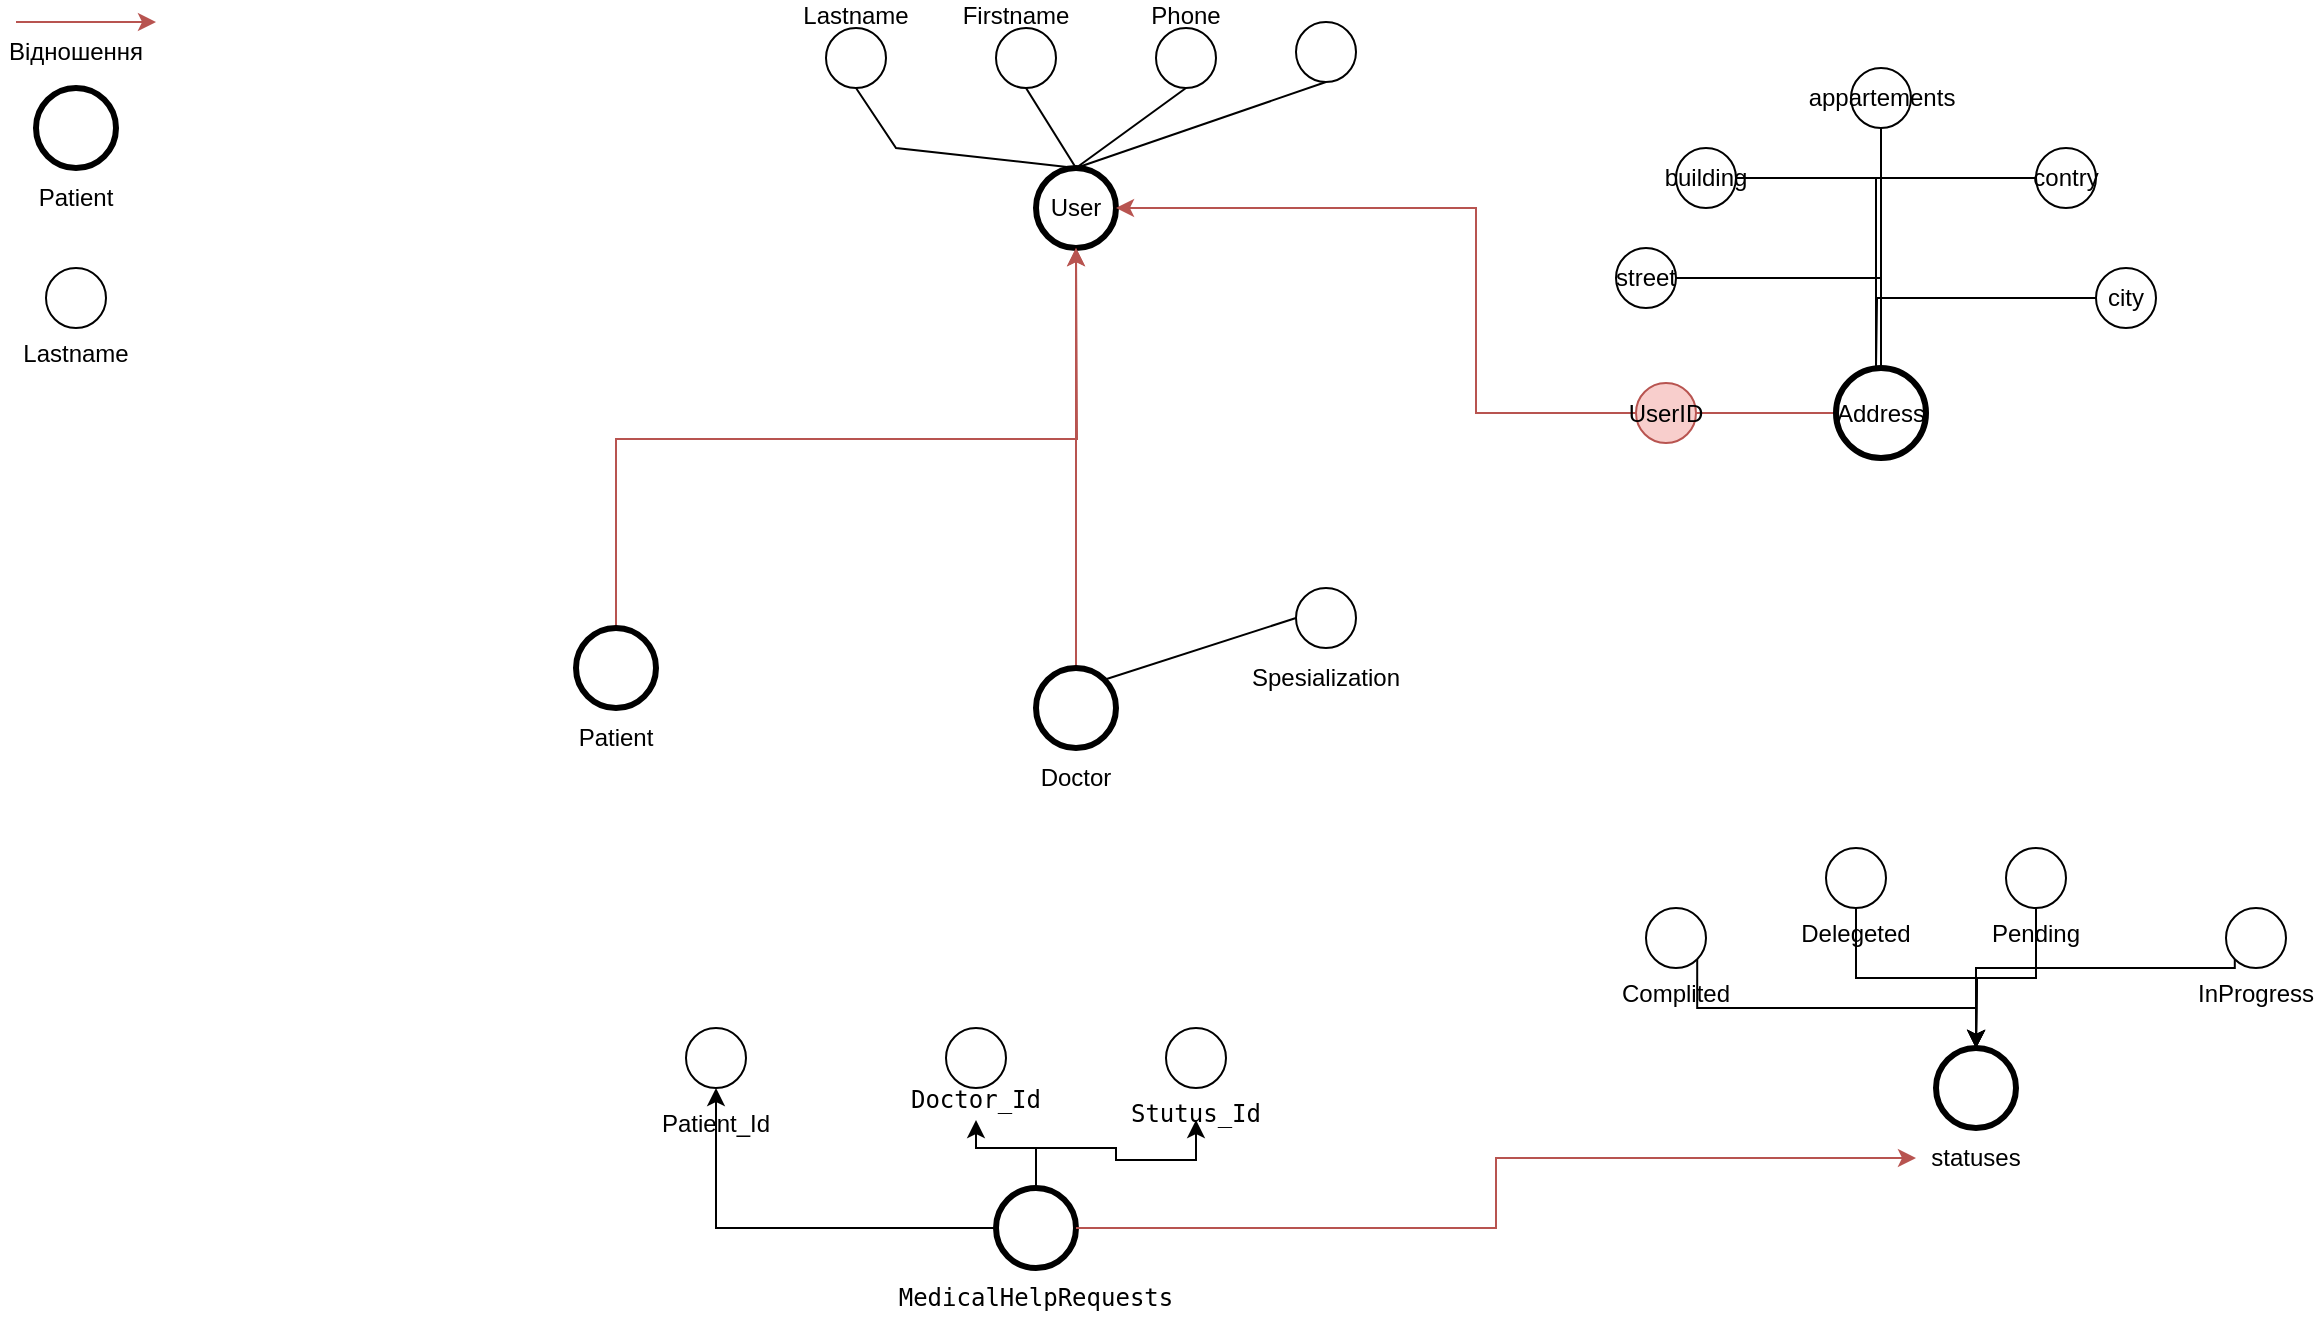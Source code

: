 <mxfile version="26.2.4">
  <diagram name="Page-1" id="HZVLxBxoAdX3d_R-Tj7m">
    <mxGraphModel dx="1685" dy="486" grid="1" gridSize="10" guides="1" tooltips="1" connect="1" arrows="1" fold="1" page="1" pageScale="1" pageWidth="850" pageHeight="1100" math="0" shadow="0">
      <root>
        <mxCell id="0" />
        <mxCell id="1" parent="0" />
        <mxCell id="6BShPlHI175B7QSoKlye-1" value="User" style="ellipse;whiteSpace=wrap;html=1;aspect=fixed;strokeWidth=3;" vertex="1" parent="1">
          <mxGeometry x="290" y="120" width="40" height="40" as="geometry" />
        </mxCell>
        <mxCell id="6BShPlHI175B7QSoKlye-2" value="" style="ellipse;whiteSpace=wrap;html=1;aspect=fixed;" vertex="1" parent="1">
          <mxGeometry x="185" y="50" width="30" height="30" as="geometry" />
        </mxCell>
        <mxCell id="6BShPlHI175B7QSoKlye-22" style="rounded=0;orthogonalLoop=1;jettySize=auto;html=1;exitX=0.5;exitY=1;exitDx=0;exitDy=0;endArrow=none;startFill=0;" edge="1" parent="1" source="6BShPlHI175B7QSoKlye-3">
          <mxGeometry relative="1" as="geometry">
            <mxPoint x="310" y="120" as="targetPoint" />
          </mxGeometry>
        </mxCell>
        <mxCell id="6BShPlHI175B7QSoKlye-3" value="" style="ellipse;whiteSpace=wrap;html=1;aspect=fixed;" vertex="1" parent="1">
          <mxGeometry x="270" y="50" width="30" height="30" as="geometry" />
        </mxCell>
        <mxCell id="6BShPlHI175B7QSoKlye-20" style="rounded=0;orthogonalLoop=1;jettySize=auto;html=1;exitX=0.5;exitY=1;exitDx=0;exitDy=0;entryX=0.5;entryY=0;entryDx=0;entryDy=0;endArrow=none;startFill=0;" edge="1" parent="1" source="6BShPlHI175B7QSoKlye-4" target="6BShPlHI175B7QSoKlye-1">
          <mxGeometry relative="1" as="geometry" />
        </mxCell>
        <mxCell id="6BShPlHI175B7QSoKlye-4" value="" style="ellipse;whiteSpace=wrap;html=1;aspect=fixed;" vertex="1" parent="1">
          <mxGeometry x="350" y="50" width="30" height="30" as="geometry" />
        </mxCell>
        <mxCell id="6BShPlHI175B7QSoKlye-21" style="rounded=0;orthogonalLoop=1;jettySize=auto;html=1;exitX=0.5;exitY=1;exitDx=0;exitDy=0;endArrow=none;endFill=1;startFill=0;" edge="1" parent="1" source="6BShPlHI175B7QSoKlye-5">
          <mxGeometry relative="1" as="geometry">
            <mxPoint x="310" y="120" as="targetPoint" />
          </mxGeometry>
        </mxCell>
        <mxCell id="6BShPlHI175B7QSoKlye-5" value="" style="ellipse;whiteSpace=wrap;html=1;aspect=fixed;" vertex="1" parent="1">
          <mxGeometry x="420" y="47" width="30" height="30" as="geometry" />
        </mxCell>
        <mxCell id="6BShPlHI175B7QSoKlye-10" value="Lastname" style="text;html=1;align=center;verticalAlign=middle;whiteSpace=wrap;rounded=0;" vertex="1" parent="1">
          <mxGeometry x="180" y="40" width="40" height="7" as="geometry" />
        </mxCell>
        <mxCell id="6BShPlHI175B7QSoKlye-12" value="Firstname" style="text;html=1;align=center;verticalAlign=middle;whiteSpace=wrap;rounded=0;" vertex="1" parent="1">
          <mxGeometry x="260" y="40" width="40" height="7" as="geometry" />
        </mxCell>
        <mxCell id="6BShPlHI175B7QSoKlye-13" value="Phone" style="text;html=1;align=center;verticalAlign=middle;whiteSpace=wrap;rounded=0;" vertex="1" parent="1">
          <mxGeometry x="345" y="40" width="40" height="7" as="geometry" />
        </mxCell>
        <mxCell id="6BShPlHI175B7QSoKlye-17" value="" style="endArrow=none;html=1;rounded=0;exitX=0.5;exitY=1;exitDx=0;exitDy=0;" edge="1" parent="1" source="6BShPlHI175B7QSoKlye-2">
          <mxGeometry width="50" height="50" relative="1" as="geometry">
            <mxPoint x="340" y="110" as="sourcePoint" />
            <mxPoint x="310" y="120" as="targetPoint" />
            <Array as="points">
              <mxPoint x="220" y="110" />
            </Array>
          </mxGeometry>
        </mxCell>
        <mxCell id="6BShPlHI175B7QSoKlye-65" style="edgeStyle=orthogonalEdgeStyle;rounded=0;orthogonalLoop=1;jettySize=auto;html=1;exitX=0.5;exitY=0;exitDx=0;exitDy=0;entryX=0.5;entryY=1;entryDx=0;entryDy=0;fillColor=#f8cecc;strokeColor=#b85450;" edge="1" parent="1" source="6BShPlHI175B7QSoKlye-23" target="6BShPlHI175B7QSoKlye-1">
          <mxGeometry relative="1" as="geometry" />
        </mxCell>
        <mxCell id="6BShPlHI175B7QSoKlye-23" value="" style="ellipse;whiteSpace=wrap;html=1;aspect=fixed;strokeWidth=3;" vertex="1" parent="1">
          <mxGeometry x="290" y="370" width="40" height="40" as="geometry" />
        </mxCell>
        <mxCell id="6BShPlHI175B7QSoKlye-24" value="Doctor" style="text;html=1;align=center;verticalAlign=middle;whiteSpace=wrap;rounded=0;" vertex="1" parent="1">
          <mxGeometry x="280" y="410" width="60" height="30" as="geometry" />
        </mxCell>
        <mxCell id="6BShPlHI175B7QSoKlye-48" style="edgeStyle=orthogonalEdgeStyle;rounded=0;orthogonalLoop=1;jettySize=auto;html=1;exitX=0;exitY=0.5;exitDx=0;exitDy=0;entryX=1;entryY=0.5;entryDx=0;entryDy=0;fillColor=#f8cecc;strokeColor=#b85450;" edge="1" parent="1" source="6BShPlHI175B7QSoKlye-27" target="6BShPlHI175B7QSoKlye-1">
          <mxGeometry relative="1" as="geometry">
            <Array as="points">
              <mxPoint x="510" y="242" />
              <mxPoint x="510" y="140" />
            </Array>
          </mxGeometry>
        </mxCell>
        <mxCell id="6BShPlHI175B7QSoKlye-27" value="Address" style="ellipse;whiteSpace=wrap;html=1;aspect=fixed;strokeWidth=3;" vertex="1" parent="1">
          <mxGeometry x="690" y="220" width="45" height="45" as="geometry" />
        </mxCell>
        <mxCell id="6BShPlHI175B7QSoKlye-39" style="edgeStyle=orthogonalEdgeStyle;rounded=0;orthogonalLoop=1;jettySize=auto;html=1;exitX=1;exitY=0.5;exitDx=0;exitDy=0;entryX=0.5;entryY=0;entryDx=0;entryDy=0;strokeColor=none;endArrow=none;startFill=0;" edge="1" parent="1" source="6BShPlHI175B7QSoKlye-28" target="6BShPlHI175B7QSoKlye-27">
          <mxGeometry relative="1" as="geometry" />
        </mxCell>
        <mxCell id="6BShPlHI175B7QSoKlye-40" style="edgeStyle=orthogonalEdgeStyle;rounded=0;orthogonalLoop=1;jettySize=auto;html=1;exitX=1;exitY=0.5;exitDx=0;exitDy=0;entryX=0.5;entryY=0;entryDx=0;entryDy=0;endArrow=none;startFill=0;" edge="1" parent="1" source="6BShPlHI175B7QSoKlye-28" target="6BShPlHI175B7QSoKlye-27">
          <mxGeometry relative="1" as="geometry" />
        </mxCell>
        <mxCell id="6BShPlHI175B7QSoKlye-28" value="street" style="ellipse;whiteSpace=wrap;html=1;aspect=fixed;shadow=0;" vertex="1" parent="1">
          <mxGeometry x="580" y="160" width="30" height="30" as="geometry" />
        </mxCell>
        <mxCell id="6BShPlHI175B7QSoKlye-41" style="edgeStyle=orthogonalEdgeStyle;rounded=0;orthogonalLoop=1;jettySize=auto;html=1;exitX=1;exitY=0.5;exitDx=0;exitDy=0;entryX=0.5;entryY=0;entryDx=0;entryDy=0;endArrow=none;startFill=0;" edge="1" parent="1" source="6BShPlHI175B7QSoKlye-29" target="6BShPlHI175B7QSoKlye-27">
          <mxGeometry relative="1" as="geometry" />
        </mxCell>
        <mxCell id="6BShPlHI175B7QSoKlye-29" value="building" style="ellipse;whiteSpace=wrap;html=1;aspect=fixed;shadow=0;" vertex="1" parent="1">
          <mxGeometry x="610" y="110" width="30" height="30" as="geometry" />
        </mxCell>
        <mxCell id="6BShPlHI175B7QSoKlye-44" style="edgeStyle=orthogonalEdgeStyle;rounded=0;orthogonalLoop=1;jettySize=auto;html=1;entryX=0.5;entryY=0;entryDx=0;entryDy=0;endArrow=none;startFill=0;" edge="1" parent="1" source="6BShPlHI175B7QSoKlye-30" target="6BShPlHI175B7QSoKlye-27">
          <mxGeometry relative="1" as="geometry" />
        </mxCell>
        <mxCell id="6BShPlHI175B7QSoKlye-30" value="appartements" style="ellipse;whiteSpace=wrap;html=1;aspect=fixed;shadow=0;" vertex="1" parent="1">
          <mxGeometry x="697.5" y="70" width="30" height="30" as="geometry" />
        </mxCell>
        <mxCell id="6BShPlHI175B7QSoKlye-43" style="edgeStyle=orthogonalEdgeStyle;rounded=0;orthogonalLoop=1;jettySize=auto;html=1;exitX=0;exitY=0.5;exitDx=0;exitDy=0;endArrow=none;startFill=0;" edge="1" parent="1" source="6BShPlHI175B7QSoKlye-31">
          <mxGeometry relative="1" as="geometry">
            <mxPoint x="710" y="220" as="targetPoint" />
            <Array as="points">
              <mxPoint x="710" y="125" />
            </Array>
          </mxGeometry>
        </mxCell>
        <mxCell id="6BShPlHI175B7QSoKlye-31" value="contry" style="ellipse;whiteSpace=wrap;html=1;aspect=fixed;shadow=0;" vertex="1" parent="1">
          <mxGeometry x="790" y="110" width="30" height="30" as="geometry" />
        </mxCell>
        <mxCell id="6BShPlHI175B7QSoKlye-42" style="edgeStyle=orthogonalEdgeStyle;rounded=0;orthogonalLoop=1;jettySize=auto;html=1;exitX=0;exitY=0.5;exitDx=0;exitDy=0;endArrow=none;startFill=0;" edge="1" parent="1" source="6BShPlHI175B7QSoKlye-33">
          <mxGeometry relative="1" as="geometry">
            <mxPoint x="710" y="220" as="targetPoint" />
          </mxGeometry>
        </mxCell>
        <mxCell id="6BShPlHI175B7QSoKlye-33" value="city" style="ellipse;whiteSpace=wrap;html=1;aspect=fixed;shadow=0;" vertex="1" parent="1">
          <mxGeometry x="820" y="170" width="30" height="30" as="geometry" />
        </mxCell>
        <mxCell id="6BShPlHI175B7QSoKlye-46" value="UserID" style="ellipse;whiteSpace=wrap;html=1;aspect=fixed;shadow=0;fillColor=#f8cecc;strokeColor=#b85450;" vertex="1" parent="1">
          <mxGeometry x="590" y="227.5" width="30" height="30" as="geometry" />
        </mxCell>
        <mxCell id="6BShPlHI175B7QSoKlye-49" style="edgeStyle=orthogonalEdgeStyle;rounded=0;orthogonalLoop=1;jettySize=auto;html=1;fillColor=#f8cecc;strokeColor=#b85450;" edge="1" parent="1">
          <mxGeometry relative="1" as="geometry">
            <mxPoint x="-220" y="47" as="sourcePoint" />
            <mxPoint x="-150" y="47" as="targetPoint" />
            <Array as="points">
              <mxPoint x="-150" y="47" />
            </Array>
          </mxGeometry>
        </mxCell>
        <mxCell id="6BShPlHI175B7QSoKlye-50" value="Відношення" style="text;html=1;align=center;verticalAlign=middle;whiteSpace=wrap;rounded=0;" vertex="1" parent="1">
          <mxGeometry x="-220" y="47" width="60" height="30" as="geometry" />
        </mxCell>
        <mxCell id="6BShPlHI175B7QSoKlye-51" value="" style="endArrow=none;html=1;rounded=0;exitX=1;exitY=0;exitDx=0;exitDy=0;entryX=0;entryY=0.5;entryDx=0;entryDy=0;" edge="1" parent="1" source="6BShPlHI175B7QSoKlye-23" target="6BShPlHI175B7QSoKlye-25">
          <mxGeometry width="50" height="50" relative="1" as="geometry">
            <mxPoint x="350" y="270" as="sourcePoint" />
            <mxPoint x="400" y="220" as="targetPoint" />
          </mxGeometry>
        </mxCell>
        <mxCell id="6BShPlHI175B7QSoKlye-55" value="" style="group" vertex="1" connectable="0" parent="1">
          <mxGeometry x="50" y="350" width="60" height="70" as="geometry" />
        </mxCell>
        <mxCell id="6BShPlHI175B7QSoKlye-66" style="edgeStyle=orthogonalEdgeStyle;rounded=0;orthogonalLoop=1;jettySize=auto;html=1;exitX=0.5;exitY=0;exitDx=0;exitDy=0;fillColor=#f8cecc;strokeColor=#b85450;" edge="1" parent="6BShPlHI175B7QSoKlye-55" source="6BShPlHI175B7QSoKlye-53">
          <mxGeometry relative="1" as="geometry">
            <mxPoint x="260" y="-190" as="targetPoint" />
          </mxGeometry>
        </mxCell>
        <mxCell id="6BShPlHI175B7QSoKlye-53" value="" style="ellipse;whiteSpace=wrap;html=1;aspect=fixed;strokeWidth=3;" vertex="1" parent="6BShPlHI175B7QSoKlye-55">
          <mxGeometry x="10" width="40" height="40" as="geometry" />
        </mxCell>
        <mxCell id="6BShPlHI175B7QSoKlye-54" value="Patient" style="text;html=1;align=center;verticalAlign=middle;whiteSpace=wrap;rounded=0;" vertex="1" parent="6BShPlHI175B7QSoKlye-55">
          <mxGeometry y="40" width="60" height="30" as="geometry" />
        </mxCell>
        <mxCell id="6BShPlHI175B7QSoKlye-56" value="" style="group" vertex="1" connectable="0" parent="1">
          <mxGeometry x="-220" y="80" width="60" height="70" as="geometry" />
        </mxCell>
        <mxCell id="6BShPlHI175B7QSoKlye-57" value="" style="ellipse;whiteSpace=wrap;html=1;aspect=fixed;strokeWidth=3;" vertex="1" parent="6BShPlHI175B7QSoKlye-56">
          <mxGeometry x="10" width="40" height="40" as="geometry" />
        </mxCell>
        <mxCell id="6BShPlHI175B7QSoKlye-58" value="Patient" style="text;html=1;align=center;verticalAlign=middle;whiteSpace=wrap;rounded=0;" vertex="1" parent="6BShPlHI175B7QSoKlye-56">
          <mxGeometry y="40" width="60" height="30" as="geometry" />
        </mxCell>
        <mxCell id="6BShPlHI175B7QSoKlye-59" value="" style="group" vertex="1" connectable="0" parent="1">
          <mxGeometry x="405" y="330" width="60" height="60" as="geometry" />
        </mxCell>
        <mxCell id="6BShPlHI175B7QSoKlye-25" value="" style="ellipse;whiteSpace=wrap;html=1;aspect=fixed;" vertex="1" parent="6BShPlHI175B7QSoKlye-59">
          <mxGeometry x="15" width="30" height="30" as="geometry" />
        </mxCell>
        <mxCell id="6BShPlHI175B7QSoKlye-26" value="Spesialization" style="text;html=1;align=center;verticalAlign=middle;whiteSpace=wrap;rounded=0;" vertex="1" parent="6BShPlHI175B7QSoKlye-59">
          <mxGeometry y="30" width="60" height="30" as="geometry" />
        </mxCell>
        <mxCell id="6BShPlHI175B7QSoKlye-73" value="" style="group" vertex="1" connectable="0" parent="1">
          <mxGeometry x="260" y="630" width="60" height="70" as="geometry" />
        </mxCell>
        <mxCell id="6BShPlHI175B7QSoKlye-74" value="" style="ellipse;whiteSpace=wrap;html=1;aspect=fixed;strokeWidth=3;" vertex="1" parent="6BShPlHI175B7QSoKlye-73">
          <mxGeometry x="10" width="40" height="40" as="geometry" />
        </mxCell>
        <mxCell id="6BShPlHI175B7QSoKlye-75" value="&lt;code data-end=&quot;478&quot; data-start=&quot;457&quot;&gt;MedicalHelpRequests&lt;/code&gt;" style="text;html=1;align=center;verticalAlign=middle;whiteSpace=wrap;rounded=0;" vertex="1" parent="6BShPlHI175B7QSoKlye-73">
          <mxGeometry y="40" width="60" height="30" as="geometry" />
        </mxCell>
        <mxCell id="6BShPlHI175B7QSoKlye-79" value="" style="group" vertex="1" connectable="0" parent="1">
          <mxGeometry x="-210" y="170" width="40" height="46" as="geometry" />
        </mxCell>
        <mxCell id="6BShPlHI175B7QSoKlye-77" value="" style="ellipse;whiteSpace=wrap;html=1;aspect=fixed;" vertex="1" parent="6BShPlHI175B7QSoKlye-79">
          <mxGeometry x="5" width="30" height="30" as="geometry" />
        </mxCell>
        <mxCell id="6BShPlHI175B7QSoKlye-78" value="Lastname" style="text;html=1;align=center;verticalAlign=middle;whiteSpace=wrap;rounded=0;" vertex="1" parent="6BShPlHI175B7QSoKlye-79">
          <mxGeometry y="39" width="40" height="7" as="geometry" />
        </mxCell>
        <mxCell id="6BShPlHI175B7QSoKlye-85" value="" style="group" vertex="1" connectable="0" parent="1">
          <mxGeometry x="110" y="550" width="40" height="50" as="geometry" />
        </mxCell>
        <mxCell id="6BShPlHI175B7QSoKlye-86" value="" style="ellipse;whiteSpace=wrap;html=1;aspect=fixed;" vertex="1" parent="6BShPlHI175B7QSoKlye-85">
          <mxGeometry x="5" width="30" height="30" as="geometry" />
        </mxCell>
        <mxCell id="6BShPlHI175B7QSoKlye-87" value="Patient_Id" style="text;html=1;align=center;verticalAlign=middle;whiteSpace=wrap;rounded=0;" vertex="1" parent="6BShPlHI175B7QSoKlye-85">
          <mxGeometry y="46" width="40" height="4" as="geometry" />
        </mxCell>
        <mxCell id="6BShPlHI175B7QSoKlye-90" value="" style="group" vertex="1" connectable="0" parent="1">
          <mxGeometry x="240" y="550" width="40" height="46" as="geometry" />
        </mxCell>
        <mxCell id="6BShPlHI175B7QSoKlye-91" value="" style="ellipse;whiteSpace=wrap;html=1;aspect=fixed;" vertex="1" parent="6BShPlHI175B7QSoKlye-90">
          <mxGeometry x="5" width="30" height="30" as="geometry" />
        </mxCell>
        <mxCell id="6BShPlHI175B7QSoKlye-92" value="&lt;font face=&quot;monospace&quot;&gt;Doctor_Id&lt;/font&gt;&lt;div&gt;&lt;font face=&quot;monospace&quot;&gt;&lt;br&gt;&lt;/font&gt;&lt;/div&gt;" style="text;html=1;align=center;verticalAlign=middle;whiteSpace=wrap;rounded=0;" vertex="1" parent="6BShPlHI175B7QSoKlye-90">
          <mxGeometry y="39" width="40" height="7" as="geometry" />
        </mxCell>
        <mxCell id="6BShPlHI175B7QSoKlye-95" value="" style="group" vertex="1" connectable="0" parent="1">
          <mxGeometry x="730" y="560" width="60" height="70" as="geometry" />
        </mxCell>
        <mxCell id="6BShPlHI175B7QSoKlye-96" value="" style="ellipse;whiteSpace=wrap;html=1;aspect=fixed;strokeWidth=3;" vertex="1" parent="6BShPlHI175B7QSoKlye-95">
          <mxGeometry x="10" width="40" height="40" as="geometry" />
        </mxCell>
        <mxCell id="6BShPlHI175B7QSoKlye-97" value="statuses" style="text;html=1;align=center;verticalAlign=middle;whiteSpace=wrap;rounded=0;" vertex="1" parent="6BShPlHI175B7QSoKlye-95">
          <mxGeometry y="40" width="60" height="30" as="geometry" />
        </mxCell>
        <mxCell id="6BShPlHI175B7QSoKlye-106" value="" style="group" vertex="1" connectable="0" parent="1">
          <mxGeometry x="590" y="490" width="40" height="46" as="geometry" />
        </mxCell>
        <mxCell id="6BShPlHI175B7QSoKlye-107" value="" style="ellipse;whiteSpace=wrap;html=1;aspect=fixed;" vertex="1" parent="6BShPlHI175B7QSoKlye-106">
          <mxGeometry x="5" width="30" height="30" as="geometry" />
        </mxCell>
        <mxCell id="6BShPlHI175B7QSoKlye-108" value="Complited" style="text;html=1;align=center;verticalAlign=middle;whiteSpace=wrap;rounded=0;" vertex="1" parent="6BShPlHI175B7QSoKlye-106">
          <mxGeometry y="39" width="40" height="7" as="geometry" />
        </mxCell>
        <mxCell id="6BShPlHI175B7QSoKlye-109" value="" style="group" vertex="1" connectable="0" parent="1">
          <mxGeometry x="680" y="460" width="40" height="46" as="geometry" />
        </mxCell>
        <mxCell id="6BShPlHI175B7QSoKlye-119" style="edgeStyle=orthogonalEdgeStyle;rounded=0;orthogonalLoop=1;jettySize=auto;html=1;exitX=0.5;exitY=1;exitDx=0;exitDy=0;" edge="1" parent="6BShPlHI175B7QSoKlye-109" source="6BShPlHI175B7QSoKlye-110">
          <mxGeometry relative="1" as="geometry">
            <mxPoint x="80" y="100.0" as="targetPoint" />
          </mxGeometry>
        </mxCell>
        <mxCell id="6BShPlHI175B7QSoKlye-110" value="" style="ellipse;whiteSpace=wrap;html=1;aspect=fixed;" vertex="1" parent="6BShPlHI175B7QSoKlye-109">
          <mxGeometry x="5" width="30" height="30" as="geometry" />
        </mxCell>
        <mxCell id="6BShPlHI175B7QSoKlye-111" value="Delegeted" style="text;html=1;align=center;verticalAlign=middle;whiteSpace=wrap;rounded=0;" vertex="1" parent="6BShPlHI175B7QSoKlye-109">
          <mxGeometry y="39" width="40" height="7" as="geometry" />
        </mxCell>
        <mxCell id="6BShPlHI175B7QSoKlye-112" value="" style="group" vertex="1" connectable="0" parent="1">
          <mxGeometry x="770" y="460" width="40" height="46" as="geometry" />
        </mxCell>
        <mxCell id="6BShPlHI175B7QSoKlye-120" style="edgeStyle=orthogonalEdgeStyle;rounded=0;orthogonalLoop=1;jettySize=auto;html=1;exitX=0.5;exitY=1;exitDx=0;exitDy=0;" edge="1" parent="6BShPlHI175B7QSoKlye-112" source="6BShPlHI175B7QSoKlye-113">
          <mxGeometry relative="1" as="geometry">
            <mxPoint x="-10" y="100.0" as="targetPoint" />
          </mxGeometry>
        </mxCell>
        <mxCell id="6BShPlHI175B7QSoKlye-113" value="" style="ellipse;whiteSpace=wrap;html=1;aspect=fixed;" vertex="1" parent="6BShPlHI175B7QSoKlye-112">
          <mxGeometry x="5" width="30" height="30" as="geometry" />
        </mxCell>
        <mxCell id="6BShPlHI175B7QSoKlye-114" value="Pending" style="text;html=1;align=center;verticalAlign=middle;whiteSpace=wrap;rounded=0;" vertex="1" parent="6BShPlHI175B7QSoKlye-112">
          <mxGeometry y="39" width="40" height="7" as="geometry" />
        </mxCell>
        <mxCell id="6BShPlHI175B7QSoKlye-115" value="" style="group" vertex="1" connectable="0" parent="1">
          <mxGeometry x="880" y="490" width="40" height="46" as="geometry" />
        </mxCell>
        <mxCell id="6BShPlHI175B7QSoKlye-116" value="" style="ellipse;whiteSpace=wrap;html=1;aspect=fixed;" vertex="1" parent="6BShPlHI175B7QSoKlye-115">
          <mxGeometry x="5" width="30" height="30" as="geometry" />
        </mxCell>
        <mxCell id="6BShPlHI175B7QSoKlye-117" value="InProgress" style="text;html=1;align=center;verticalAlign=middle;whiteSpace=wrap;rounded=0;" vertex="1" parent="6BShPlHI175B7QSoKlye-115">
          <mxGeometry y="39" width="40" height="7" as="geometry" />
        </mxCell>
        <mxCell id="6BShPlHI175B7QSoKlye-118" style="edgeStyle=orthogonalEdgeStyle;rounded=0;orthogonalLoop=1;jettySize=auto;html=1;exitX=1;exitY=1;exitDx=0;exitDy=0;" edge="1" parent="1" source="6BShPlHI175B7QSoKlye-107" target="6BShPlHI175B7QSoKlye-96">
          <mxGeometry relative="1" as="geometry">
            <Array as="points">
              <mxPoint x="621" y="540" />
              <mxPoint x="760" y="540" />
            </Array>
          </mxGeometry>
        </mxCell>
        <mxCell id="6BShPlHI175B7QSoKlye-121" style="edgeStyle=orthogonalEdgeStyle;rounded=0;orthogonalLoop=1;jettySize=auto;html=1;exitX=0;exitY=1;exitDx=0;exitDy=0;entryX=0.5;entryY=0;entryDx=0;entryDy=0;" edge="1" parent="1" source="6BShPlHI175B7QSoKlye-116" target="6BShPlHI175B7QSoKlye-96">
          <mxGeometry relative="1" as="geometry">
            <Array as="points">
              <mxPoint x="889" y="520" />
              <mxPoint x="760" y="520" />
            </Array>
          </mxGeometry>
        </mxCell>
        <mxCell id="6BShPlHI175B7QSoKlye-122" value="" style="group" vertex="1" connectable="0" parent="1">
          <mxGeometry x="350" y="550" width="40" height="46" as="geometry" />
        </mxCell>
        <mxCell id="6BShPlHI175B7QSoKlye-123" value="" style="ellipse;whiteSpace=wrap;html=1;aspect=fixed;" vertex="1" parent="6BShPlHI175B7QSoKlye-122">
          <mxGeometry x="5" width="30" height="30" as="geometry" />
        </mxCell>
        <mxCell id="6BShPlHI175B7QSoKlye-124" value="&lt;div&gt;&lt;font face=&quot;monospace&quot;&gt;Stutus_Id&lt;/font&gt;&lt;/div&gt;" style="text;html=1;align=center;verticalAlign=middle;whiteSpace=wrap;rounded=0;" vertex="1" parent="6BShPlHI175B7QSoKlye-122">
          <mxGeometry y="39" width="40" height="7" as="geometry" />
        </mxCell>
        <mxCell id="6BShPlHI175B7QSoKlye-126" style="edgeStyle=orthogonalEdgeStyle;rounded=0;orthogonalLoop=1;jettySize=auto;html=1;exitX=0.5;exitY=0;exitDx=0;exitDy=0;" edge="1" parent="1" source="6BShPlHI175B7QSoKlye-74" target="6BShPlHI175B7QSoKlye-92">
          <mxGeometry relative="1" as="geometry" />
        </mxCell>
        <mxCell id="6BShPlHI175B7QSoKlye-127" style="edgeStyle=orthogonalEdgeStyle;rounded=0;orthogonalLoop=1;jettySize=auto;html=1;exitX=0.5;exitY=0;exitDx=0;exitDy=0;entryX=0.5;entryY=1;entryDx=0;entryDy=0;" edge="1" parent="1" source="6BShPlHI175B7QSoKlye-74" target="6BShPlHI175B7QSoKlye-124">
          <mxGeometry relative="1" as="geometry" />
        </mxCell>
        <mxCell id="6BShPlHI175B7QSoKlye-128" style="edgeStyle=orthogonalEdgeStyle;rounded=0;orthogonalLoop=1;jettySize=auto;html=1;exitX=0;exitY=0.5;exitDx=0;exitDy=0;entryX=0.5;entryY=1;entryDx=0;entryDy=0;" edge="1" parent="1" source="6BShPlHI175B7QSoKlye-74" target="6BShPlHI175B7QSoKlye-86">
          <mxGeometry relative="1" as="geometry" />
        </mxCell>
        <mxCell id="6BShPlHI175B7QSoKlye-129" style="edgeStyle=orthogonalEdgeStyle;rounded=0;orthogonalLoop=1;jettySize=auto;html=1;exitX=1;exitY=0.5;exitDx=0;exitDy=0;fillColor=#f8cecc;strokeColor=#b85450;" edge="1" parent="1" source="6BShPlHI175B7QSoKlye-74" target="6BShPlHI175B7QSoKlye-97">
          <mxGeometry relative="1" as="geometry" />
        </mxCell>
      </root>
    </mxGraphModel>
  </diagram>
</mxfile>
